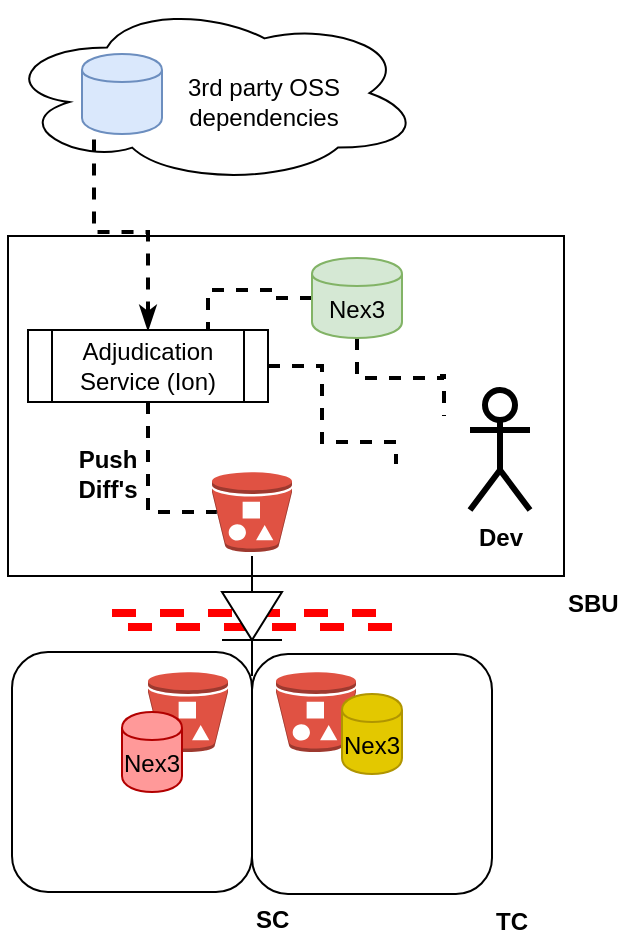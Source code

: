 <mxfile version="10.6.7" type="github"><diagram id="he_JCpT1fk1-X57L8b9t" name="Page-1"><mxGraphModel dx="679" dy="710" grid="1" gridSize="10" guides="1" tooltips="1" connect="1" arrows="1" fold="1" page="1" pageScale="1" pageWidth="850" pageHeight="1100" math="0" shadow="0"><root><mxCell id="0"/><mxCell id="1" parent="0"/><mxCell id="P-m3cbdZnFhjo_BpxQi2-11" value="SBU" style="rounded=0;whiteSpace=wrap;html=1;fillColor=none;horizontal=1;labelPosition=right;verticalLabelPosition=bottom;align=left;verticalAlign=top;fontStyle=1" vertex="1" parent="1"><mxGeometry x="113" y="257" width="278" height="170" as="geometry"/></mxCell><mxCell id="P-m3cbdZnFhjo_BpxQi2-18" value="" style="shape=image;html=1;verticalAlign=top;verticalLabelPosition=bottom;labelBackgroundColor=#ffffff;imageAspect=0;aspect=fixed;image=https://cdn2.iconfinder.com/data/icons/atrous/512/command_line_prompt_shell-128.png;fillColor=none;direction=south;rotation=-90;" vertex="1" parent="1"><mxGeometry x="307" y="347" width="48" height="48" as="geometry"/></mxCell><mxCell id="P-m3cbdZnFhjo_BpxQi2-22" value="SC" style="rounded=1;whiteSpace=wrap;html=1;fillColor=none;labelPosition=right;verticalLabelPosition=bottom;align=left;verticalAlign=top;fontStyle=1" vertex="1" parent="1"><mxGeometry x="115" y="465" width="120" height="120" as="geometry"/></mxCell><mxCell id="P-m3cbdZnFhjo_BpxQi2-26" value="&lt;div style=&quot;text-align: right&quot;&gt;TC&lt;/div&gt;" style="rounded=1;whiteSpace=wrap;html=1;fillColor=none;labelPosition=right;verticalLabelPosition=bottom;align=left;verticalAlign=top;fontStyle=1" vertex="1" parent="1"><mxGeometry x="235" y="466" width="120" height="120" as="geometry"/></mxCell><mxCell id="P-m3cbdZnFhjo_BpxQi2-7" value="" style="shape=link;html=1;fillColor=#a20025;strokeColor=#FF0000;strokeWidth=4;dashed=1;" edge="1" parent="1"><mxGeometry width="50" height="50" relative="1" as="geometry"><mxPoint x="165" y="449" as="sourcePoint"/><mxPoint x="305" y="449" as="targetPoint"/><Array as="points"><mxPoint x="235" y="449"/></Array></mxGeometry></mxCell><mxCell id="P-m3cbdZnFhjo_BpxQi2-5" value="" style="pointerEvents=1;fillColor=#000000;verticalLabelPosition=bottom;shadow=0;dashed=0;align=center;fillColor=#ffffff;html=1;verticalAlign=top;strokeWidth=1;shape=mxgraph.electrical.diodes.diode;rotation=90;" vertex="1" parent="1"><mxGeometry x="205" y="432" width="60" height="30" as="geometry"/></mxCell><mxCell id="P-m3cbdZnFhjo_BpxQi2-1" value="" style="ellipse;shape=cloud;whiteSpace=wrap;html=1;" vertex="1" parent="1"><mxGeometry x="110" y="140" width="210" height="91" as="geometry"/></mxCell><mxCell id="P-m3cbdZnFhjo_BpxQi2-4" value="" style="outlineConnect=0;dashed=0;verticalLabelPosition=bottom;verticalAlign=top;align=center;html=1;shape=mxgraph.aws3.bucket_with_objects;fillColor=#E05243;gradientColor=none;" vertex="1" parent="1"><mxGeometry x="215" y="375" width="40" height="40" as="geometry"/></mxCell><mxCell id="P-m3cbdZnFhjo_BpxQi2-6" value="" style="outlineConnect=0;dashed=0;verticalLabelPosition=bottom;verticalAlign=top;align=center;html=1;shape=mxgraph.aws3.bucket_with_objects;fillColor=#E05243;gradientColor=none;" vertex="1" parent="1"><mxGeometry x="183" y="475" width="40" height="40" as="geometry"/></mxCell><mxCell id="P-m3cbdZnFhjo_BpxQi2-37" style="edgeStyle=orthogonalEdgeStyle;rounded=0;orthogonalLoop=1;jettySize=auto;html=1;entryX=0.15;entryY=0.95;entryDx=0;entryDy=0;entryPerimeter=0;dashed=1;startArrow=classicThin;startFill=1;endArrow=none;endFill=0;strokeColor=#000000;strokeWidth=2;" edge="1" parent="1" source="P-m3cbdZnFhjo_BpxQi2-8" target="P-m3cbdZnFhjo_BpxQi2-36"><mxGeometry relative="1" as="geometry"/></mxCell><mxCell id="P-m3cbdZnFhjo_BpxQi2-45" style="edgeStyle=orthogonalEdgeStyle;rounded=0;orthogonalLoop=1;jettySize=auto;html=1;entryX=0;entryY=0.5;entryDx=0;entryDy=0;dashed=1;startArrow=none;startFill=0;endArrow=none;endFill=0;strokeColor=#000000;strokeWidth=2;" edge="1" parent="1" source="P-m3cbdZnFhjo_BpxQi2-8" target="P-m3cbdZnFhjo_BpxQi2-18"><mxGeometry relative="1" as="geometry"><Array as="points"><mxPoint x="270" y="322"/><mxPoint x="270" y="360"/><mxPoint x="307" y="360"/></Array></mxGeometry></mxCell><mxCell id="P-m3cbdZnFhjo_BpxQi2-46" style="edgeStyle=orthogonalEdgeStyle;rounded=0;orthogonalLoop=1;jettySize=auto;html=1;entryX=0.06;entryY=0.5;entryDx=0;entryDy=0;entryPerimeter=0;dashed=1;startArrow=none;startFill=0;endArrow=none;endFill=0;strokeColor=#000000;strokeWidth=2;" edge="1" parent="1" source="P-m3cbdZnFhjo_BpxQi2-8" target="P-m3cbdZnFhjo_BpxQi2-4"><mxGeometry relative="1" as="geometry"><Array as="points"><mxPoint x="183" y="395"/></Array></mxGeometry></mxCell><mxCell id="P-m3cbdZnFhjo_BpxQi2-8" value="Adjudication Service (Ion)" style="shape=process;whiteSpace=wrap;html=1;backgroundOutline=1;" vertex="1" parent="1"><mxGeometry x="123" y="304" width="120" height="36" as="geometry"/></mxCell><mxCell id="P-m3cbdZnFhjo_BpxQi2-19" value="" style="outlineConnect=0;dashed=0;verticalLabelPosition=bottom;verticalAlign=top;align=center;html=1;shape=mxgraph.aws3.bucket_with_objects;fillColor=#E05243;gradientColor=none;" vertex="1" parent="1"><mxGeometry x="247" y="475" width="40" height="40" as="geometry"/></mxCell><mxCell id="P-m3cbdZnFhjo_BpxQi2-13" value="Dev&lt;br&gt;" style="shape=umlActor;verticalLabelPosition=bottom;labelBackgroundColor=#ffffff;verticalAlign=top;html=1;outlineConnect=0;strokeWidth=3;fontStyle=1" vertex="1" parent="1"><mxGeometry x="344" y="334" width="30" height="60" as="geometry"/></mxCell><mxCell id="P-m3cbdZnFhjo_BpxQi2-36" value="" style="shape=cylinder;whiteSpace=wrap;html=1;boundedLbl=1;backgroundOutline=1;fillColor=#dae8fc;strokeColor=#6c8ebf;" vertex="1" parent="1"><mxGeometry x="150" y="166" width="40" height="40" as="geometry"/></mxCell><mxCell id="P-m3cbdZnFhjo_BpxQi2-39" value="3rd party OSS dependencies" style="text;html=1;strokeColor=none;fillColor=none;align=center;verticalAlign=middle;whiteSpace=wrap;rounded=0;" vertex="1" parent="1"><mxGeometry x="191" y="179.5" width="100" height="20" as="geometry"/></mxCell><mxCell id="P-m3cbdZnFhjo_BpxQi2-40" value="&lt;font color=&quot;#000000&quot;&gt;Nex3&lt;/font&gt;" style="shape=cylinder;whiteSpace=wrap;html=1;boundedLbl=1;backgroundOutline=1;fillColor=#FF9999;strokeColor=#B20000;fontColor=#ffffff;" vertex="1" parent="1"><mxGeometry x="170" y="495" width="30" height="40" as="geometry"/></mxCell><mxCell id="P-m3cbdZnFhjo_BpxQi2-41" value="&lt;font color=&quot;#000000&quot;&gt;Nex3&lt;/font&gt;" style="shape=cylinder;whiteSpace=wrap;html=1;boundedLbl=1;backgroundOutline=1;fillColor=#e3c800;strokeColor=#B09500;fontColor=#ffffff;" vertex="1" parent="1"><mxGeometry x="280" y="486" width="30" height="40" as="geometry"/></mxCell><mxCell id="P-m3cbdZnFhjo_BpxQi2-43" style="edgeStyle=orthogonalEdgeStyle;rounded=0;orthogonalLoop=1;jettySize=auto;html=1;entryX=0.75;entryY=0;entryDx=0;entryDy=0;dashed=1;startArrow=none;startFill=0;endArrow=none;endFill=0;strokeColor=#000000;strokeWidth=2;" edge="1" parent="1" source="Ma13fL0P6aowLb3qHOKL-2" target="P-m3cbdZnFhjo_BpxQi2-8"><mxGeometry relative="1" as="geometry"/></mxCell><mxCell id="P-m3cbdZnFhjo_BpxQi2-44" style="edgeStyle=orthogonalEdgeStyle;rounded=0;orthogonalLoop=1;jettySize=auto;html=1;dashed=1;startArrow=none;startFill=0;endArrow=none;endFill=0;strokeColor=#000000;strokeWidth=2;" edge="1" parent="1" source="Ma13fL0P6aowLb3qHOKL-2" target="P-m3cbdZnFhjo_BpxQi2-18"><mxGeometry relative="1" as="geometry"/></mxCell><mxCell id="Ma13fL0P6aowLb3qHOKL-2" value="Nex3" style="shape=cylinder;whiteSpace=wrap;html=1;boundedLbl=1;backgroundOutline=1;fillColor=#d5e8d4;strokeColor=#82b366;" parent="1" vertex="1"><mxGeometry x="265" y="268" width="45" height="40" as="geometry"/></mxCell><mxCell id="P-m3cbdZnFhjo_BpxQi2-47" value="Push Diff's" style="text;html=1;strokeColor=none;fillColor=none;align=center;verticalAlign=middle;whiteSpace=wrap;rounded=0;fontStyle=1" vertex="1" parent="1"><mxGeometry x="143" y="366" width="40" height="20" as="geometry"/></mxCell></root></mxGraphModel></diagram></mxfile>
